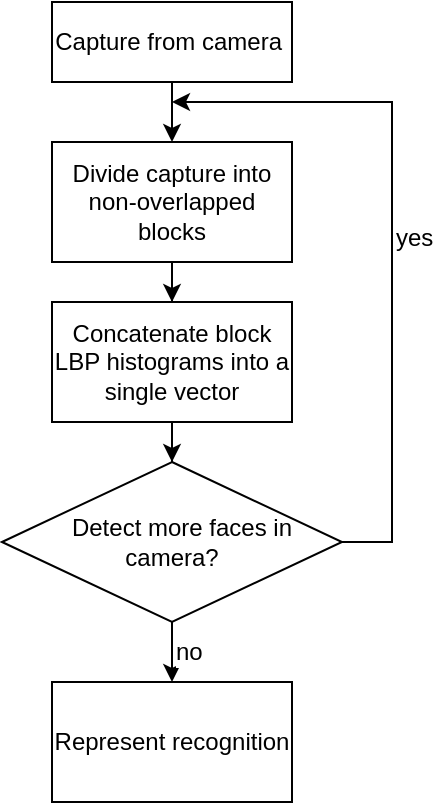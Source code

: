 <mxfile version="18.1.1" type="github">
  <diagram id="c6qbjSEyD8QxU34hRSF-" name="Page-1">
    <mxGraphModel dx="951" dy="564" grid="1" gridSize="10" guides="1" tooltips="1" connect="1" arrows="1" fold="1" page="1" pageScale="1" pageWidth="850" pageHeight="1100" math="0" shadow="0">
      <root>
        <mxCell id="0" />
        <mxCell id="1" parent="0" />
        <mxCell id="4tpvIOvUN1W0ulr5QL8r-1" style="edgeStyle=orthogonalEdgeStyle;rounded=0;orthogonalLoop=1;jettySize=auto;html=1;entryX=0.5;entryY=0;entryDx=0;entryDy=0;" edge="1" parent="1" source="4tpvIOvUN1W0ulr5QL8r-2" target="4tpvIOvUN1W0ulr5QL8r-4">
          <mxGeometry relative="1" as="geometry" />
        </mxCell>
        <mxCell id="4tpvIOvUN1W0ulr5QL8r-2" value="Capture from camera&amp;nbsp;" style="rounded=0;whiteSpace=wrap;html=1;fontSize=12;glass=0;strokeWidth=1;shadow=0;" vertex="1" parent="1">
          <mxGeometry x="160" y="70" width="120" height="40" as="geometry" />
        </mxCell>
        <mxCell id="4tpvIOvUN1W0ulr5QL8r-3" style="edgeStyle=orthogonalEdgeStyle;rounded=0;orthogonalLoop=1;jettySize=auto;html=1;entryX=0.5;entryY=0;entryDx=0;entryDy=0;" edge="1" parent="1" source="4tpvIOvUN1W0ulr5QL8r-4" target="4tpvIOvUN1W0ulr5QL8r-6">
          <mxGeometry relative="1" as="geometry" />
        </mxCell>
        <mxCell id="4tpvIOvUN1W0ulr5QL8r-4" value="Divide capture into non-overlapped blocks" style="rounded=0;whiteSpace=wrap;html=1;" vertex="1" parent="1">
          <mxGeometry x="160" y="140" width="120" height="60" as="geometry" />
        </mxCell>
        <mxCell id="4tpvIOvUN1W0ulr5QL8r-5" style="edgeStyle=orthogonalEdgeStyle;rounded=0;orthogonalLoop=1;jettySize=auto;html=1;entryX=0.5;entryY=0;entryDx=0;entryDy=0;" edge="1" parent="1" source="4tpvIOvUN1W0ulr5QL8r-6" target="4tpvIOvUN1W0ulr5QL8r-9">
          <mxGeometry relative="1" as="geometry">
            <mxPoint x="220" y="310" as="targetPoint" />
          </mxGeometry>
        </mxCell>
        <mxCell id="4tpvIOvUN1W0ulr5QL8r-6" value="Concatenate block LBP histograms into a single vector" style="rounded=0;whiteSpace=wrap;html=1;" vertex="1" parent="1">
          <mxGeometry x="160" y="220" width="120" height="60" as="geometry" />
        </mxCell>
        <mxCell id="4tpvIOvUN1W0ulr5QL8r-7" value="no" style="edgeStyle=orthogonalEdgeStyle;rounded=0;orthogonalLoop=1;jettySize=auto;html=1;entryX=0.5;entryY=0;entryDx=0;entryDy=0;endArrow=classic;endFill=1;labelPosition=right;verticalLabelPosition=middle;align=left;verticalAlign=middle;fontSize=12;" edge="1" parent="1" source="4tpvIOvUN1W0ulr5QL8r-9" target="4tpvIOvUN1W0ulr5QL8r-10">
          <mxGeometry relative="1" as="geometry" />
        </mxCell>
        <mxCell id="4tpvIOvUN1W0ulr5QL8r-8" value="yes" style="edgeStyle=orthogonalEdgeStyle;rounded=0;orthogonalLoop=1;jettySize=auto;html=1;fontSize=12;endArrow=classic;endFill=1;labelPosition=right;verticalLabelPosition=middle;align=left;verticalAlign=middle;" edge="1" parent="1" source="4tpvIOvUN1W0ulr5QL8r-9">
          <mxGeometry relative="1" as="geometry">
            <mxPoint x="220" y="120" as="targetPoint" />
            <Array as="points">
              <mxPoint x="330" y="340" />
              <mxPoint x="330" y="120" />
              <mxPoint x="220" y="120" />
            </Array>
          </mxGeometry>
        </mxCell>
        <mxCell id="4tpvIOvUN1W0ulr5QL8r-9" value="&lt;span style=&quot;&quot;&gt;&amp;nbsp; &amp;nbsp;Detect more faces in camera?&lt;/span&gt;" style="rhombus;whiteSpace=wrap;html=1;rounded=0;glass=0;sketch=0;" vertex="1" parent="1">
          <mxGeometry x="135" y="300" width="170" height="80" as="geometry" />
        </mxCell>
        <mxCell id="4tpvIOvUN1W0ulr5QL8r-10" value="Represent recognition" style="rounded=0;whiteSpace=wrap;html=1;" vertex="1" parent="1">
          <mxGeometry x="160" y="410" width="120" height="60" as="geometry" />
        </mxCell>
      </root>
    </mxGraphModel>
  </diagram>
</mxfile>
